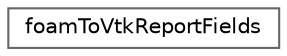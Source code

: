 digraph "Graphical Class Hierarchy"
{
 // LATEX_PDF_SIZE
  bgcolor="transparent";
  edge [fontname=Helvetica,fontsize=10,labelfontname=Helvetica,labelfontsize=10];
  node [fontname=Helvetica,fontsize=10,shape=box,height=0.2,width=0.4];
  rankdir="LR";
  Node0 [id="Node000000",label="foamToVtkReportFields",height=0.2,width=0.4,color="grey40", fillcolor="white", style="filled",URL="$structFoam_1_1foamToVtkReportFields.html",tooltip="Collection of simple static methods for reporting field names by category, which is used by foamToVTK..."];
}
